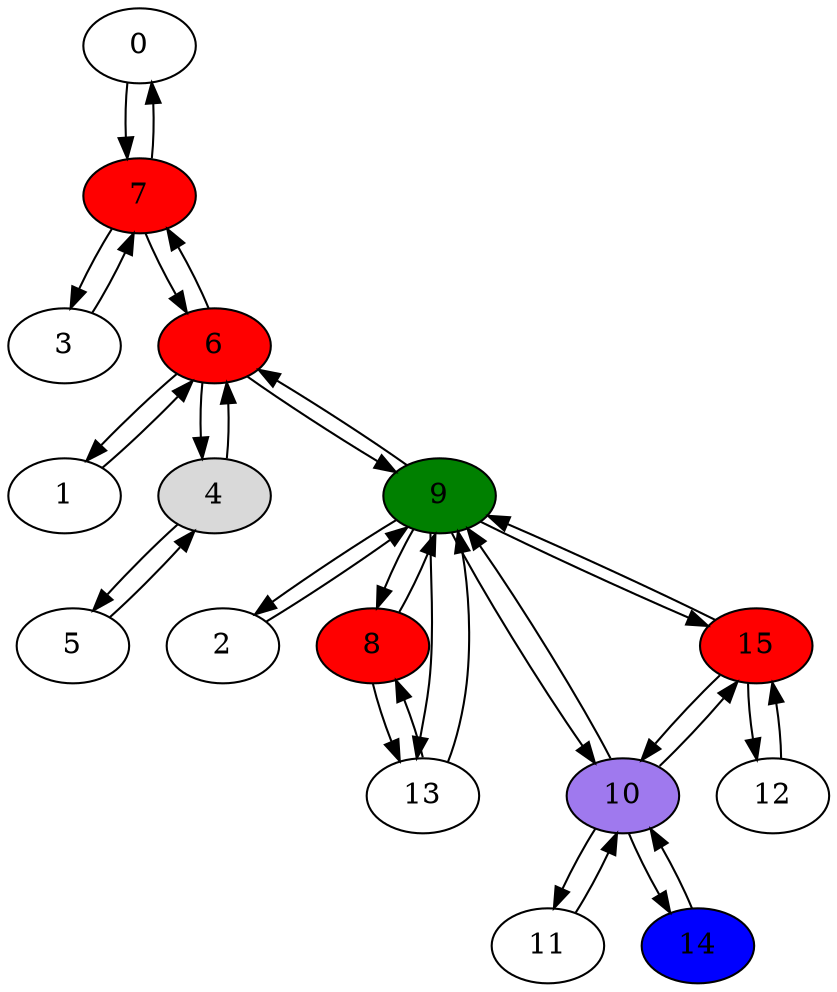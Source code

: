 digraph{
0 [fillcolor="#FFFFFF",style="filled"];
1 [fillcolor="#FFFFFF",style="filled"];
2 [fillcolor="#FFFFFF",style="filled"];
3 [fillcolor="#FFFFFF",style="filled"];
4 [fillcolor="#D9D9D9",style="filled"];
5 [fillcolor="#FFFFFF",style="filled"];
6 [fillcolor="#FF0000",style="filled"];
7 [fillcolor="#FF0000",style="filled"];
8 [fillcolor="#FF0000",style="filled"];
9 [fillcolor="#008000",style="filled"];
10 [fillcolor="#9F79EE",style="filled"];
11 [fillcolor="#FFFFFF",style="filled"];
12 [fillcolor="#FFFFFF",style="filled"];
13 [fillcolor="#FFFFFF",style="filled"];
14 [fillcolor="#0000FF",style="filled"];
15 [fillcolor="#FF0000",style="filled"];
0 [ pos = "0,0!" ];
1 [ pos = "1,0!" ];
2 [ pos = "2,0!" ];
3 [ pos = "3,0!" ];
4 [ pos = "4,0!" ];
5 [ pos = "5,0!" ];
5->4;
4->5
6 [ pos = "6,0!" ];
6->1;
1->6
6->4;
4->6;
7 [ pos = "7,0!" ];
7->0;
0->7
7->3;
3->7
7->6;
6->7
8 [ pos = "8,0!" ];
9 [ pos = "9,0!" ];
9->2;
2->9
9->6;
6->9
9->8;
8->9
10 [ pos = "0,1!" ];
10->9;
9->10
11 [ pos = "1,1!" ];
11->10;
10->11
12 [ pos = "2,1!" ];
13 [ pos = "3,1!" ];
13->8;
8->13
13->9;
9->13
14 [ pos = "4,1!" ];
14->10;
10->14
15 [ pos = "5,1!" ];
15->9;
9->15
15->10;
10->15
15->12;
12->15
}
